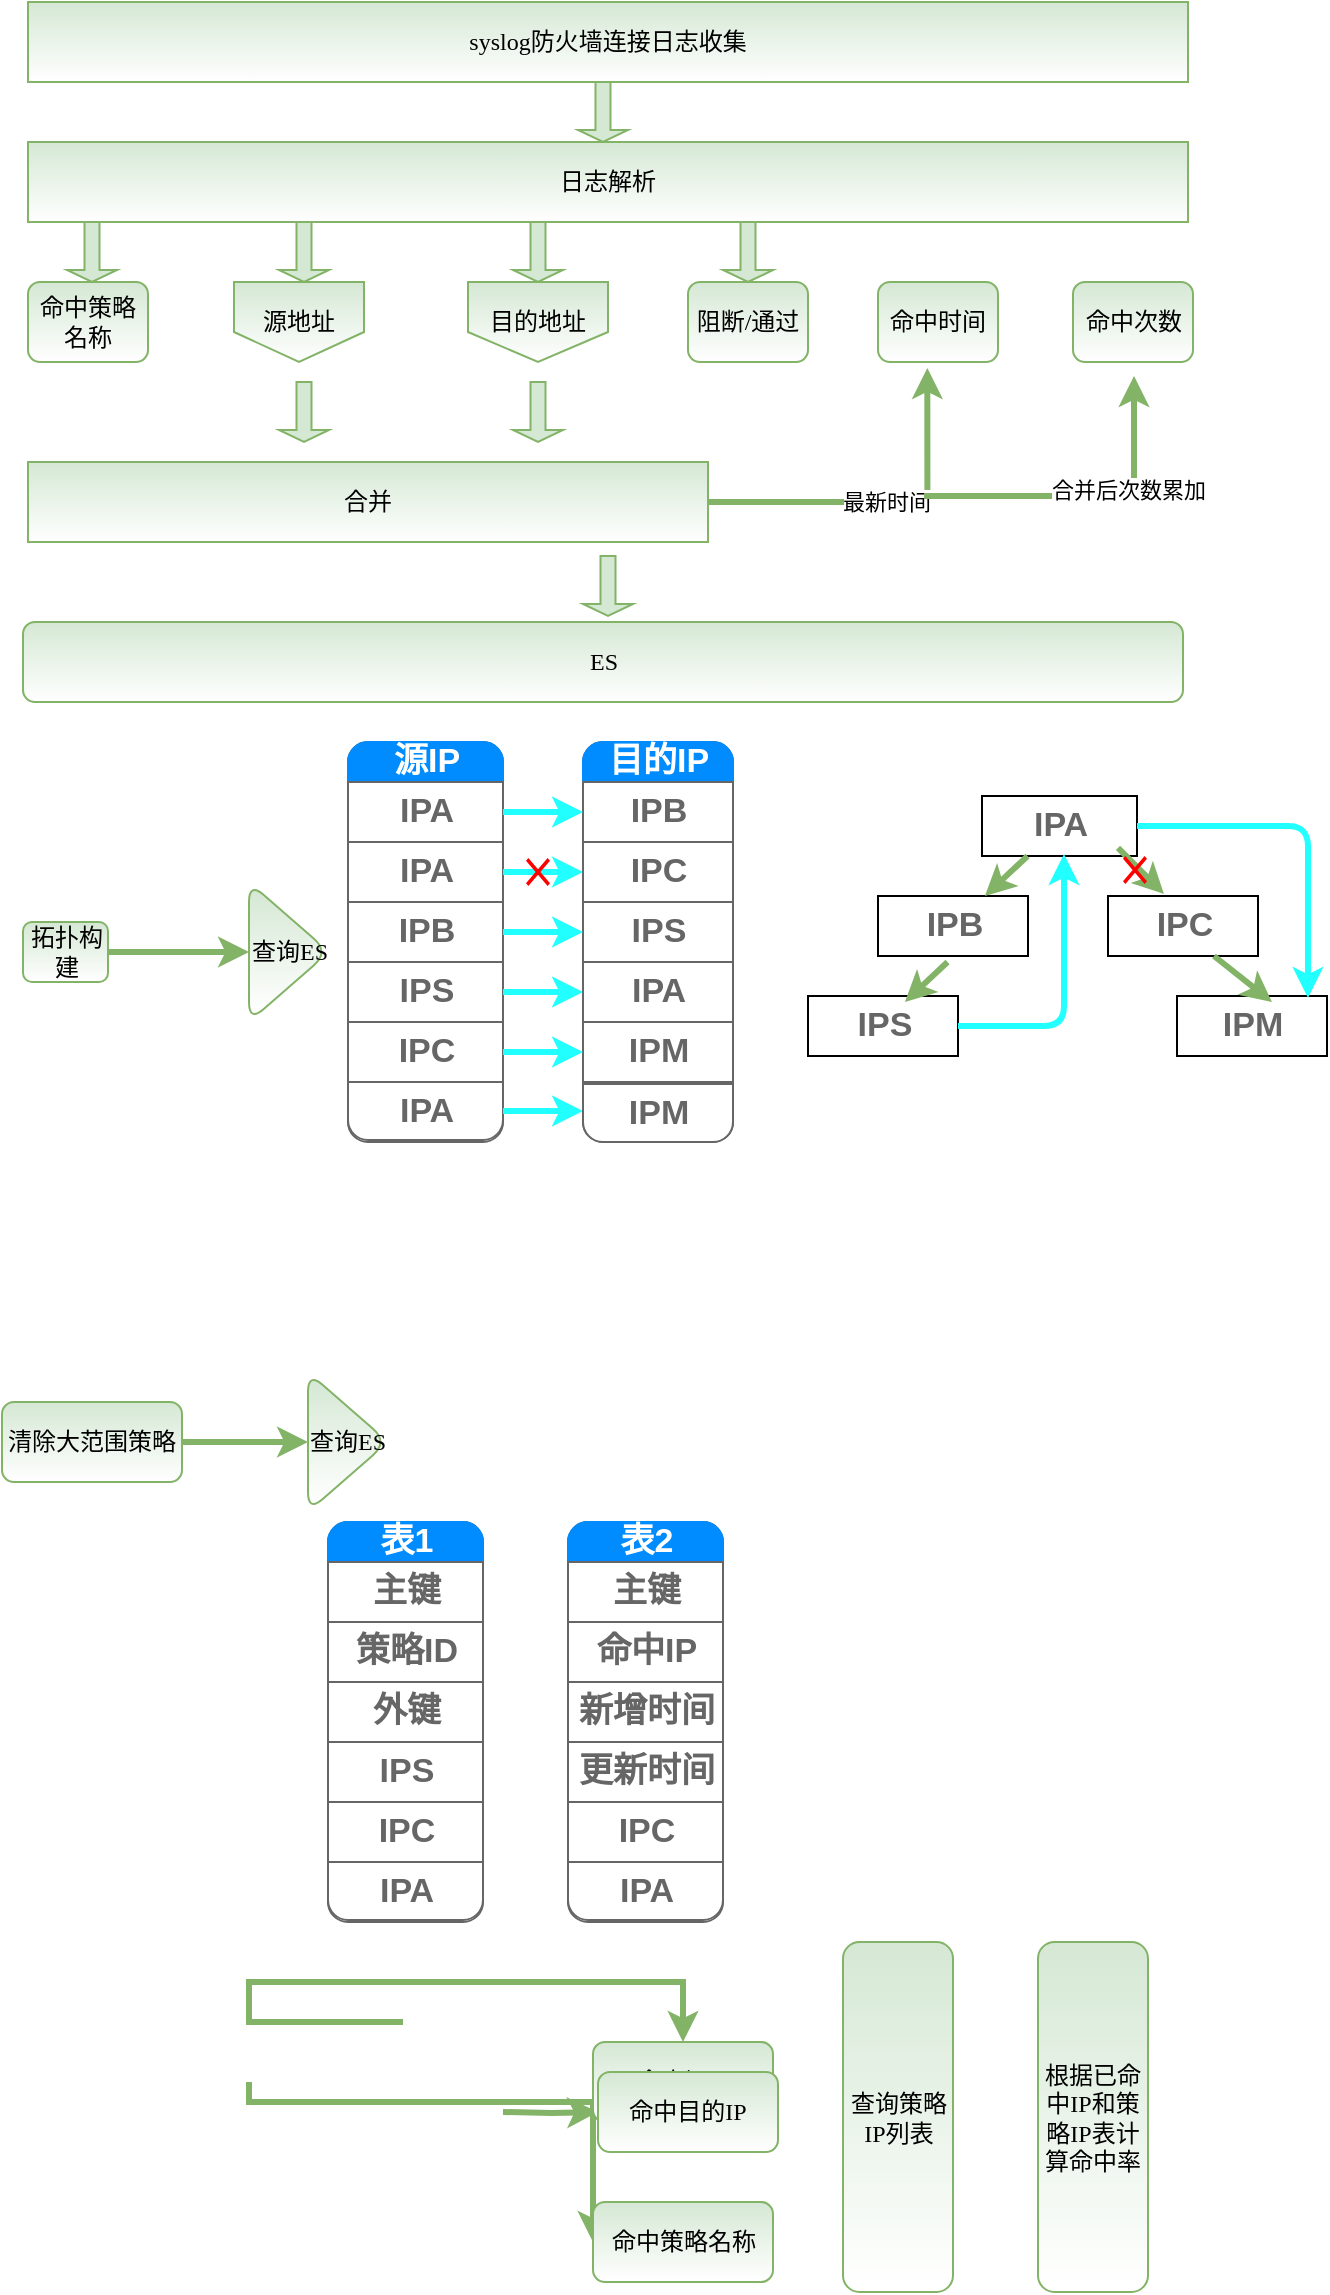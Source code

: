<mxfile version="13.8.9-1" type="github">
  <diagram id="PffAFQd2I-EF13QZNPvq" name="Page-1">
    <mxGraphModel dx="1042" dy="554" grid="1" gridSize="10" guides="1" tooltips="1" connect="1" arrows="1" fold="1" page="1" pageScale="1" pageWidth="1169" pageHeight="826" math="0" shadow="0">
      <root>
        <mxCell id="0" />
        <mxCell id="1" parent="0" />
        <mxCell id="8tvUs0CyN3Y6ZN8EFVeN-10" value="syslog防火墙连接日志收集" style="rounded=0;whiteSpace=wrap;html=1;labelBackgroundColor=none;fontFamily=Verdana;align=center;fillColor=#d5e8d4;strokeColor=#82b366;gradientColor=#ffffff;" vertex="1" parent="1">
          <mxGeometry x="160" y="80" width="580" height="40" as="geometry" />
        </mxCell>
        <mxCell id="8tvUs0CyN3Y6ZN8EFVeN-12" value="日志解析" style="rounded=0;whiteSpace=wrap;html=1;labelBackgroundColor=none;fontFamily=Verdana;align=center;fillColor=#d5e8d4;strokeColor=#82b366;gradientColor=#ffffff;" vertex="1" parent="1">
          <mxGeometry x="160" y="150" width="580" height="40" as="geometry" />
        </mxCell>
        <mxCell id="8tvUs0CyN3Y6ZN8EFVeN-15" value="命中策略名称" style="rounded=1;whiteSpace=wrap;html=1;labelBackgroundColor=none;fontFamily=Verdana;align=center;fillColor=#d5e8d4;strokeColor=#82b366;gradientColor=#ffffff;" vertex="1" parent="1">
          <mxGeometry x="160" y="220" width="60" height="40" as="geometry" />
        </mxCell>
        <mxCell id="8tvUs0CyN3Y6ZN8EFVeN-18" value="命中时间" style="rounded=1;whiteSpace=wrap;html=1;labelBackgroundColor=none;fontFamily=Verdana;align=center;fillColor=#d5e8d4;strokeColor=#82b366;gradientColor=#ffffff;" vertex="1" parent="1">
          <mxGeometry x="585" y="220" width="60" height="40" as="geometry" />
        </mxCell>
        <mxCell id="8tvUs0CyN3Y6ZN8EFVeN-19" value="命中次数" style="rounded=1;whiteSpace=wrap;html=1;labelBackgroundColor=none;fontFamily=Verdana;align=center;fillColor=#d5e8d4;strokeColor=#82b366;gradientColor=#ffffff;" vertex="1" parent="1">
          <mxGeometry x="682.5" y="220" width="60" height="40" as="geometry" />
        </mxCell>
        <mxCell id="8tvUs0CyN3Y6ZN8EFVeN-31" value="最新时间" style="edgeStyle=orthogonalEdgeStyle;rounded=0;orthogonalLoop=1;jettySize=auto;html=1;fontFamily=Verdana;entryX=0.411;entryY=1.075;entryDx=0;entryDy=0;entryPerimeter=0;fillColor=#d5e8d4;strokeColor=#82b366;strokeWidth=3;" edge="1" parent="1" source="8tvUs0CyN3Y6ZN8EFVeN-20" target="8tvUs0CyN3Y6ZN8EFVeN-18">
          <mxGeometry relative="1" as="geometry">
            <mxPoint x="460" y="310" as="targetPoint" />
          </mxGeometry>
        </mxCell>
        <mxCell id="8tvUs0CyN3Y6ZN8EFVeN-39" style="edgeStyle=orthogonalEdgeStyle;rounded=0;orthogonalLoop=1;jettySize=auto;html=1;entryX=0.5;entryY=1;entryDx=0;entryDy=0;fontFamily=Verdana;fillColor=#d5e8d4;strokeColor=#82b366;jumpSize=6;strokeWidth=3;" edge="1" parent="1">
          <mxGeometry relative="1" as="geometry">
            <mxPoint x="608" y="327" as="sourcePoint" />
            <mxPoint x="713" y="267" as="targetPoint" />
            <Array as="points">
              <mxPoint x="713" y="327" />
            </Array>
          </mxGeometry>
        </mxCell>
        <mxCell id="8tvUs0CyN3Y6ZN8EFVeN-40" value="合并后次数累加" style="edgeLabel;html=1;align=center;verticalAlign=middle;resizable=0;points=[];fontFamily=Verdana;" vertex="1" connectable="0" parent="8tvUs0CyN3Y6ZN8EFVeN-39">
          <mxGeometry x="0.231" y="3" relative="1" as="geometry">
            <mxPoint as="offset" />
          </mxGeometry>
        </mxCell>
        <mxCell id="8tvUs0CyN3Y6ZN8EFVeN-20" value="合并" style="rounded=0;whiteSpace=wrap;html=1;labelBackgroundColor=none;fontFamily=Verdana;align=center;fillColor=#d5e8d4;strokeColor=#82b366;gradientColor=#ffffff;" vertex="1" parent="1">
          <mxGeometry x="160" y="310" width="340" height="40" as="geometry" />
        </mxCell>
        <mxCell id="8tvUs0CyN3Y6ZN8EFVeN-46" value="" style="shape=singleArrow;direction=south;whiteSpace=wrap;html=1;labelBackgroundColor=none;fontFamily=Verdana;align=center;fillColor=#d5e8d4;strokeColor=#82b366;" vertex="1" parent="1">
          <mxGeometry x="179.5" y="190" width="25" height="30" as="geometry" />
        </mxCell>
        <mxCell id="8tvUs0CyN3Y6ZN8EFVeN-52" value="" style="shape=singleArrow;direction=south;whiteSpace=wrap;html=1;labelBackgroundColor=none;fontFamily=Verdana;align=center;fillColor=#d5e8d4;strokeColor=#82b366;" vertex="1" parent="1">
          <mxGeometry x="285.5" y="190" width="25" height="30" as="geometry" />
        </mxCell>
        <mxCell id="8tvUs0CyN3Y6ZN8EFVeN-53" value="" style="shape=singleArrow;direction=south;whiteSpace=wrap;html=1;labelBackgroundColor=none;fontFamily=Verdana;align=center;fillColor=#d5e8d4;strokeColor=#82b366;" vertex="1" parent="1">
          <mxGeometry x="402.5" y="190" width="25" height="30" as="geometry" />
        </mxCell>
        <mxCell id="8tvUs0CyN3Y6ZN8EFVeN-54" value="" style="shape=singleArrow;direction=south;whiteSpace=wrap;html=1;labelBackgroundColor=none;fontFamily=Verdana;align=center;fillColor=#d5e8d4;strokeColor=#82b366;" vertex="1" parent="1">
          <mxGeometry x="435" y="120" width="25" height="30" as="geometry" />
        </mxCell>
        <mxCell id="8tvUs0CyN3Y6ZN8EFVeN-55" value="源地址" style="shape=offPageConnector;whiteSpace=wrap;html=1;labelBackgroundColor=none;fontFamily=Verdana;align=center;fillColor=#d5e8d4;strokeColor=#82b366;gradientColor=#ffffff;" vertex="1" parent="1">
          <mxGeometry x="263" y="220" width="65" height="40" as="geometry" />
        </mxCell>
        <mxCell id="8tvUs0CyN3Y6ZN8EFVeN-61" value="目的地址" style="shape=offPageConnector;whiteSpace=wrap;html=1;labelBackgroundColor=none;fontFamily=Verdana;align=center;fillColor=#d5e8d4;strokeColor=#82b366;gradientColor=#ffffff;" vertex="1" parent="1">
          <mxGeometry x="380" y="220" width="70" height="40" as="geometry" />
        </mxCell>
        <mxCell id="8tvUs0CyN3Y6ZN8EFVeN-65" value="" style="shape=singleArrow;direction=south;whiteSpace=wrap;html=1;labelBackgroundColor=none;fontFamily=Verdana;align=center;fillColor=#d5e8d4;strokeColor=#82b366;" vertex="1" parent="1">
          <mxGeometry x="285.5" y="270" width="25" height="30" as="geometry" />
        </mxCell>
        <mxCell id="8tvUs0CyN3Y6ZN8EFVeN-66" value="" style="shape=singleArrow;direction=south;whiteSpace=wrap;html=1;labelBackgroundColor=none;fontFamily=Verdana;align=center;fillColor=#d5e8d4;strokeColor=#82b366;" vertex="1" parent="1">
          <mxGeometry x="402.5" y="270" width="25" height="30" as="geometry" />
        </mxCell>
        <mxCell id="8tvUs0CyN3Y6ZN8EFVeN-75" value="拓扑构建" style="rounded=1;whiteSpace=wrap;html=1;labelBackgroundColor=none;fontFamily=Verdana;align=center;fillColor=#d5e8d4;strokeColor=#82b366;gradientColor=#ffffff;" vertex="1" parent="1">
          <mxGeometry x="157.5" y="540" width="42.5" height="30" as="geometry" />
        </mxCell>
        <mxCell id="8tvUs0CyN3Y6ZN8EFVeN-76" value="ES" style="rounded=1;whiteSpace=wrap;html=1;labelBackgroundColor=none;fontFamily=Verdana;align=center;fillColor=#d5e8d4;strokeColor=#82b366;gradientColor=#ffffff;" vertex="1" parent="1">
          <mxGeometry x="157.5" y="390" width="580" height="40" as="geometry" />
        </mxCell>
        <mxCell id="8tvUs0CyN3Y6ZN8EFVeN-78" value="" style="shape=singleArrow;direction=south;whiteSpace=wrap;html=1;labelBackgroundColor=none;fontFamily=Verdana;align=center;fillColor=#d5e8d4;strokeColor=#82b366;" vertex="1" parent="1">
          <mxGeometry x="437.5" y="357" width="25" height="30" as="geometry" />
        </mxCell>
        <mxCell id="8tvUs0CyN3Y6ZN8EFVeN-86" style="edgeStyle=orthogonalEdgeStyle;rounded=0;jumpSize=6;orthogonalLoop=1;jettySize=auto;html=1;strokeColor=#82b366;strokeWidth=3;fontFamily=Verdana;fillColor=#d5e8d4;" edge="1" parent="1" target="8tvUs0CyN3Y6ZN8EFVeN-84">
          <mxGeometry relative="1" as="geometry">
            <mxPoint x="397.5" y="1135" as="sourcePoint" />
          </mxGeometry>
        </mxCell>
        <mxCell id="8tvUs0CyN3Y6ZN8EFVeN-89" style="edgeStyle=orthogonalEdgeStyle;rounded=0;jumpSize=6;orthogonalLoop=1;jettySize=auto;html=1;strokeColor=#82b366;strokeWidth=3;fontFamily=Verdana;fillColor=#d5e8d4;" edge="1" parent="1" target="8tvUs0CyN3Y6ZN8EFVeN-83">
          <mxGeometry relative="1" as="geometry">
            <mxPoint x="337.5" y="820" as="targetPoint" />
            <mxPoint x="347.5" y="1090" as="sourcePoint" />
            <Array as="points">
              <mxPoint x="270.5" y="1090" />
              <mxPoint x="270.5" y="1070" />
            </Array>
          </mxGeometry>
        </mxCell>
        <mxCell id="8tvUs0CyN3Y6ZN8EFVeN-90" style="edgeStyle=orthogonalEdgeStyle;rounded=0;jumpSize=6;orthogonalLoop=1;jettySize=auto;html=1;strokeColor=#82b366;strokeWidth=3;fontFamily=Verdana;entryX=0;entryY=0.5;entryDx=0;entryDy=0;fillColor=#d5e8d4;" edge="1" parent="1" target="8tvUs0CyN3Y6ZN8EFVeN-85">
          <mxGeometry relative="1" as="geometry">
            <mxPoint x="327.5" y="1000" as="targetPoint" />
            <mxPoint x="270.5" y="1120" as="sourcePoint" />
            <Array as="points">
              <mxPoint x="270.5" y="1130" />
              <mxPoint x="442.5" y="1130" />
            </Array>
          </mxGeometry>
        </mxCell>
        <mxCell id="8tvUs0CyN3Y6ZN8EFVeN-83" value="命中源IP" style="rounded=1;whiteSpace=wrap;html=1;labelBackgroundColor=none;fontFamily=Verdana;align=center;fillColor=#d5e8d4;strokeColor=#82b366;gradientColor=#ffffff;" vertex="1" parent="1">
          <mxGeometry x="442.5" y="1100" width="90" height="40" as="geometry" />
        </mxCell>
        <mxCell id="8tvUs0CyN3Y6ZN8EFVeN-84" value="命中目的IP" style="rounded=1;whiteSpace=wrap;html=1;labelBackgroundColor=none;fontFamily=Verdana;align=center;fillColor=#d5e8d4;strokeColor=#82b366;gradientColor=#ffffff;" vertex="1" parent="1">
          <mxGeometry x="445" y="1115" width="90" height="40" as="geometry" />
        </mxCell>
        <mxCell id="8tvUs0CyN3Y6ZN8EFVeN-85" value="命中策略名称" style="rounded=1;whiteSpace=wrap;html=1;labelBackgroundColor=none;fontFamily=Verdana;align=center;fillColor=#d5e8d4;strokeColor=#82b366;gradientColor=#ffffff;" vertex="1" parent="1">
          <mxGeometry x="442.5" y="1180" width="90" height="40" as="geometry" />
        </mxCell>
        <mxCell id="8tvUs0CyN3Y6ZN8EFVeN-91" value="查询策略IP列表" style="rounded=1;whiteSpace=wrap;html=1;labelBackgroundColor=none;fontFamily=Verdana;align=center;fillColor=#d5e8d4;strokeColor=#82b366;gradientColor=#ffffff;" vertex="1" parent="1">
          <mxGeometry x="567.5" y="1050" width="55" height="175" as="geometry" />
        </mxCell>
        <mxCell id="8tvUs0CyN3Y6ZN8EFVeN-92" value="根据已命中IP和策略IP表计算命中率" style="rounded=1;whiteSpace=wrap;html=1;labelBackgroundColor=none;fontFamily=Verdana;align=center;fillColor=#d5e8d4;strokeColor=#82b366;gradientColor=#ffffff;" vertex="1" parent="1">
          <mxGeometry x="665" y="1050" width="55" height="175" as="geometry" />
        </mxCell>
        <mxCell id="8tvUs0CyN3Y6ZN8EFVeN-100" value="阻断/通过" style="rounded=1;whiteSpace=wrap;html=1;labelBackgroundColor=none;fontFamily=Verdana;align=center;fillColor=#d5e8d4;strokeColor=#82b366;gradientColor=#ffffff;" vertex="1" parent="1">
          <mxGeometry x="490" y="220" width="60" height="40" as="geometry" />
        </mxCell>
        <mxCell id="8tvUs0CyN3Y6ZN8EFVeN-101" value="" style="shape=singleArrow;direction=south;whiteSpace=wrap;html=1;labelBackgroundColor=none;fontFamily=Verdana;align=center;fillColor=#d5e8d4;strokeColor=#82b366;" vertex="1" parent="1">
          <mxGeometry x="507.5" y="190" width="25" height="30" as="geometry" />
        </mxCell>
        <mxCell id="8tvUs0CyN3Y6ZN8EFVeN-128" value="" style="strokeWidth=1;shadow=0;dashed=0;align=center;html=1;shape=mxgraph.mockup.rrect;rSize=10;strokeColor=#666666;labelBackgroundColor=none;gradientColor=#ffffff;fontFamily=Verdana;" vertex="1" parent="1">
          <mxGeometry x="320" y="450" width="77.5" height="200" as="geometry" />
        </mxCell>
        <mxCell id="8tvUs0CyN3Y6ZN8EFVeN-131" value="IPA" style="strokeColor=inherit;fillColor=inherit;gradientColor=inherit;strokeWidth=1;shadow=0;dashed=0;align=center;html=1;shape=mxgraph.mockup.bottomButton;rSize=10;fontSize=17;fontColor=#666666;fontStyle=1;resizeWidth=1;" vertex="1" parent="8tvUs0CyN3Y6ZN8EFVeN-128">
          <mxGeometry y="1" width="77.5" height="29" relative="1" as="geometry">
            <mxPoint y="-30" as="offset" />
          </mxGeometry>
        </mxCell>
        <mxCell id="8tvUs0CyN3Y6ZN8EFVeN-132" value="源IP" style="strokeWidth=1;shadow=0;dashed=0;align=center;html=1;shape=mxgraph.mockup.topButton;rSize=10;fontSize=17;fontColor=#ffffff;fontStyle=1;fillColor=#008cff;strokeColor=#008cff;resizeWidth=1;" vertex="1" parent="8tvUs0CyN3Y6ZN8EFVeN-128">
          <mxGeometry width="77.5" height="20" relative="1" as="geometry" />
        </mxCell>
        <mxCell id="8tvUs0CyN3Y6ZN8EFVeN-138" value="IPA" style="strokeColor=inherit;fillColor=inherit;gradientColor=inherit;strokeWidth=1;shadow=0;dashed=0;align=center;html=1;shape=mxgraph.mockup.rrect;rSize=0;fontSize=17;fontColor=#666666;fontStyle=1;resizeWidth=1;" vertex="1" parent="8tvUs0CyN3Y6ZN8EFVeN-128">
          <mxGeometry y="20" width="77.5" height="30" as="geometry" />
        </mxCell>
        <mxCell id="8tvUs0CyN3Y6ZN8EFVeN-144" value="IPA" style="strokeColor=inherit;fillColor=inherit;gradientColor=inherit;strokeWidth=1;shadow=0;dashed=0;align=center;html=1;shape=mxgraph.mockup.rrect;rSize=0;fontSize=17;fontColor=#666666;fontStyle=1;resizeWidth=1;" vertex="1" parent="8tvUs0CyN3Y6ZN8EFVeN-128">
          <mxGeometry y="50" width="77.5" height="30" as="geometry" />
        </mxCell>
        <mxCell id="8tvUs0CyN3Y6ZN8EFVeN-146" value="IPB" style="strokeColor=inherit;fillColor=inherit;gradientColor=inherit;strokeWidth=1;shadow=0;dashed=0;align=center;html=1;shape=mxgraph.mockup.rrect;rSize=0;fontSize=17;fontColor=#666666;fontStyle=1;resizeWidth=1;" vertex="1" parent="8tvUs0CyN3Y6ZN8EFVeN-128">
          <mxGeometry y="80" width="77.5" height="30" as="geometry" />
        </mxCell>
        <mxCell id="8tvUs0CyN3Y6ZN8EFVeN-148" value="IPS" style="strokeColor=inherit;fillColor=inherit;gradientColor=inherit;strokeWidth=1;shadow=0;dashed=0;align=center;html=1;shape=mxgraph.mockup.rrect;rSize=0;fontSize=17;fontColor=#666666;fontStyle=1;resizeWidth=1;" vertex="1" parent="8tvUs0CyN3Y6ZN8EFVeN-128">
          <mxGeometry y="110" width="77.5" height="30" as="geometry" />
        </mxCell>
        <mxCell id="8tvUs0CyN3Y6ZN8EFVeN-152" value="IPC" style="strokeColor=inherit;fillColor=inherit;gradientColor=inherit;strokeWidth=1;shadow=0;dashed=0;align=center;html=1;shape=mxgraph.mockup.rrect;rSize=0;fontSize=17;fontColor=#666666;fontStyle=1;resizeWidth=1;" vertex="1" parent="8tvUs0CyN3Y6ZN8EFVeN-128">
          <mxGeometry y="140" width="77.5" height="30" as="geometry" />
        </mxCell>
        <mxCell id="8tvUs0CyN3Y6ZN8EFVeN-171" style="edgeStyle=orthogonalEdgeStyle;rounded=0;jumpSize=6;orthogonalLoop=1;jettySize=auto;html=1;entryX=0;entryY=0.466;entryDx=0;entryDy=0;entryPerimeter=0;strokeColor=#21FFFF;strokeWidth=3;fontFamily=Verdana;" edge="1" parent="8tvUs0CyN3Y6ZN8EFVeN-128" source="8tvUs0CyN3Y6ZN8EFVeN-131" target="8tvUs0CyN3Y6ZN8EFVeN-162">
          <mxGeometry relative="1" as="geometry" />
        </mxCell>
        <mxCell id="8tvUs0CyN3Y6ZN8EFVeN-133" value="" style="strokeWidth=1;shadow=0;dashed=0;align=center;html=1;shape=mxgraph.mockup.rrect;rSize=10;strokeColor=#666666;labelBackgroundColor=none;gradientColor=#ffffff;fontFamily=Verdana;" vertex="1" parent="1">
          <mxGeometry x="437.5" y="450" width="75" height="200" as="geometry" />
        </mxCell>
        <mxCell id="8tvUs0CyN3Y6ZN8EFVeN-137" value="目的IP" style="strokeWidth=1;shadow=0;dashed=0;align=center;html=1;shape=mxgraph.mockup.topButton;rSize=10;fontSize=17;fontColor=#ffffff;fontStyle=1;fillColor=#008cff;strokeColor=#008cff;resizeWidth=1;" vertex="1" parent="8tvUs0CyN3Y6ZN8EFVeN-133">
          <mxGeometry width="75" height="20" relative="1" as="geometry" />
        </mxCell>
        <mxCell id="8tvUs0CyN3Y6ZN8EFVeN-139" value="IPB" style="strokeColor=inherit;fillColor=inherit;gradientColor=inherit;strokeWidth=1;shadow=0;dashed=0;align=center;html=1;shape=mxgraph.mockup.rrect;rSize=0;fontSize=17;fontColor=#666666;fontStyle=1;resizeWidth=1;" vertex="1" parent="8tvUs0CyN3Y6ZN8EFVeN-133">
          <mxGeometry y="20" width="75" height="30" as="geometry" />
        </mxCell>
        <mxCell id="8tvUs0CyN3Y6ZN8EFVeN-145" value="IPC" style="strokeColor=inherit;fillColor=inherit;gradientColor=inherit;strokeWidth=1;shadow=0;dashed=0;align=center;html=1;shape=mxgraph.mockup.rrect;rSize=0;fontSize=17;fontColor=#666666;fontStyle=1;resizeWidth=1;" vertex="1" parent="8tvUs0CyN3Y6ZN8EFVeN-133">
          <mxGeometry y="50" width="75" height="30" as="geometry" />
        </mxCell>
        <mxCell id="8tvUs0CyN3Y6ZN8EFVeN-147" value="IPS" style="strokeColor=inherit;fillColor=inherit;gradientColor=inherit;strokeWidth=1;shadow=0;dashed=0;align=center;html=1;shape=mxgraph.mockup.rrect;rSize=0;fontSize=17;fontColor=#666666;fontStyle=1;resizeWidth=1;" vertex="1" parent="8tvUs0CyN3Y6ZN8EFVeN-133">
          <mxGeometry y="80" width="75" height="30" as="geometry" />
        </mxCell>
        <mxCell id="8tvUs0CyN3Y6ZN8EFVeN-149" value="IPA" style="strokeColor=inherit;fillColor=inherit;gradientColor=inherit;strokeWidth=1;shadow=0;dashed=0;align=center;html=1;shape=mxgraph.mockup.rrect;rSize=0;fontSize=17;fontColor=#666666;fontStyle=1;resizeWidth=1;" vertex="1" parent="8tvUs0CyN3Y6ZN8EFVeN-133">
          <mxGeometry y="110" width="75" height="30" as="geometry" />
        </mxCell>
        <mxCell id="8tvUs0CyN3Y6ZN8EFVeN-151" value="IPM" style="strokeColor=inherit;fillColor=inherit;gradientColor=inherit;strokeWidth=1;shadow=0;dashed=0;align=center;html=1;shape=mxgraph.mockup.rrect;rSize=0;fontSize=17;fontColor=#666666;fontStyle=1;resizeWidth=1;" vertex="1" parent="8tvUs0CyN3Y6ZN8EFVeN-133">
          <mxGeometry y="140" width="75" height="30" as="geometry" />
        </mxCell>
        <mxCell id="8tvUs0CyN3Y6ZN8EFVeN-162" value="IPM" style="strokeColor=inherit;fillColor=inherit;gradientColor=inherit;strokeWidth=1;shadow=0;dashed=0;align=center;html=1;shape=mxgraph.mockup.bottomButton;rSize=10;fontSize=17;fontColor=#666666;fontStyle=1;resizeWidth=1;" vertex="1" parent="8tvUs0CyN3Y6ZN8EFVeN-133">
          <mxGeometry y="171" width="75" height="29" as="geometry" />
        </mxCell>
        <mxCell id="8tvUs0CyN3Y6ZN8EFVeN-141" style="edgeStyle=orthogonalEdgeStyle;rounded=0;jumpSize=6;orthogonalLoop=1;jettySize=auto;html=1;strokeColor=#21FFFF;strokeWidth=3;fontFamily=Verdana;" edge="1" parent="1" source="8tvUs0CyN3Y6ZN8EFVeN-138" target="8tvUs0CyN3Y6ZN8EFVeN-139">
          <mxGeometry relative="1" as="geometry">
            <Array as="points" />
          </mxGeometry>
        </mxCell>
        <mxCell id="8tvUs0CyN3Y6ZN8EFVeN-166" style="edgeStyle=orthogonalEdgeStyle;rounded=0;jumpSize=6;orthogonalLoop=1;jettySize=auto;html=1;strokeColor=#21FFFF;strokeWidth=3;fontFamily=Verdana;" edge="1" parent="1" source="8tvUs0CyN3Y6ZN8EFVeN-144" target="8tvUs0CyN3Y6ZN8EFVeN-145">
          <mxGeometry relative="1" as="geometry" />
        </mxCell>
        <mxCell id="8tvUs0CyN3Y6ZN8EFVeN-167" style="edgeStyle=orthogonalEdgeStyle;rounded=0;jumpSize=6;orthogonalLoop=1;jettySize=auto;html=1;strokeColor=#21FFFF;strokeWidth=3;fontFamily=Verdana;" edge="1" parent="1" source="8tvUs0CyN3Y6ZN8EFVeN-146" target="8tvUs0CyN3Y6ZN8EFVeN-147">
          <mxGeometry relative="1" as="geometry" />
        </mxCell>
        <mxCell id="8tvUs0CyN3Y6ZN8EFVeN-168" style="edgeStyle=orthogonalEdgeStyle;rounded=0;jumpSize=6;orthogonalLoop=1;jettySize=auto;html=1;strokeColor=#21FFFF;strokeWidth=3;fontFamily=Verdana;" edge="1" parent="1" source="8tvUs0CyN3Y6ZN8EFVeN-148" target="8tvUs0CyN3Y6ZN8EFVeN-149">
          <mxGeometry relative="1" as="geometry" />
        </mxCell>
        <mxCell id="8tvUs0CyN3Y6ZN8EFVeN-169" style="edgeStyle=orthogonalEdgeStyle;rounded=0;jumpSize=6;orthogonalLoop=1;jettySize=auto;html=1;strokeColor=#21FFFF;strokeWidth=3;fontFamily=Verdana;" edge="1" parent="1" source="8tvUs0CyN3Y6ZN8EFVeN-152" target="8tvUs0CyN3Y6ZN8EFVeN-151">
          <mxGeometry relative="1" as="geometry" />
        </mxCell>
        <mxCell id="8tvUs0CyN3Y6ZN8EFVeN-176" value="IPA" style="strokeColor=inherit;fillColor=inherit;gradientColor=inherit;strokeWidth=1;shadow=0;dashed=0;align=center;html=1;shape=mxgraph.mockup.rrect;rSize=0;fontSize=17;fontColor=#666666;fontStyle=1;resizeWidth=1;" vertex="1" parent="1">
          <mxGeometry x="637" y="477" width="77.5" height="30" as="geometry" />
        </mxCell>
        <mxCell id="8tvUs0CyN3Y6ZN8EFVeN-177" value="IPB" style="strokeColor=inherit;fillColor=inherit;gradientColor=inherit;strokeWidth=1;shadow=0;dashed=0;align=center;html=1;shape=mxgraph.mockup.rrect;rSize=0;fontSize=17;fontColor=#666666;fontStyle=1;resizeWidth=1;" vertex="1" parent="1">
          <mxGeometry x="585" y="527" width="75" height="30" as="geometry" />
        </mxCell>
        <mxCell id="8tvUs0CyN3Y6ZN8EFVeN-178" value="IPS" style="strokeColor=inherit;fillColor=inherit;gradientColor=inherit;strokeWidth=1;shadow=0;dashed=0;align=center;html=1;shape=mxgraph.mockup.rrect;rSize=0;fontSize=17;fontColor=#666666;fontStyle=1;resizeWidth=1;" vertex="1" parent="1">
          <mxGeometry x="550" y="577" width="75" height="30" as="geometry" />
        </mxCell>
        <mxCell id="8tvUs0CyN3Y6ZN8EFVeN-179" value="IPC" style="strokeColor=inherit;fillColor=inherit;gradientColor=inherit;strokeWidth=1;shadow=0;dashed=0;align=center;html=1;shape=mxgraph.mockup.rrect;rSize=0;fontSize=17;fontColor=#666666;fontStyle=1;resizeWidth=1;" vertex="1" parent="1">
          <mxGeometry x="700" y="527" width="75" height="30" as="geometry" />
        </mxCell>
        <mxCell id="8tvUs0CyN3Y6ZN8EFVeN-180" value="IPM" style="strokeColor=inherit;fillColor=inherit;gradientColor=inherit;strokeWidth=1;shadow=0;dashed=0;align=center;html=1;shape=mxgraph.mockup.rrect;rSize=0;fontSize=17;fontColor=#666666;fontStyle=1;resizeWidth=1;" vertex="1" parent="1">
          <mxGeometry x="734.5" y="577" width="75" height="30" as="geometry" />
        </mxCell>
        <mxCell id="8tvUs0CyN3Y6ZN8EFVeN-102" value="查询ES" style="triangle;whiteSpace=wrap;html=1;rounded=1;fontFamily=Verdana;strokeColor=#82b366;fillColor=#d5e8d4;gradientColor=#ffffff;" vertex="1" parent="1">
          <mxGeometry x="270.5" y="520" width="40" height="70" as="geometry" />
        </mxCell>
        <mxCell id="8tvUs0CyN3Y6ZN8EFVeN-181" value="" style="edgeStyle=orthogonalEdgeStyle;rounded=0;jumpSize=6;orthogonalLoop=1;jettySize=auto;html=1;strokeColor=#82b366;strokeWidth=3;fontFamily=Verdana;fillColor=#d5e8d4;" edge="1" parent="1" source="8tvUs0CyN3Y6ZN8EFVeN-75" target="8tvUs0CyN3Y6ZN8EFVeN-102">
          <mxGeometry relative="1" as="geometry">
            <mxPoint x="200" y="555" as="sourcePoint" />
            <mxPoint x="310" y="560" as="targetPoint" />
          </mxGeometry>
        </mxCell>
        <mxCell id="8tvUs0CyN3Y6ZN8EFVeN-140" value="" style="shape=mxgraph.mockup.markup.redX;fillColor=#ff0000;html=1;shadow=0;strokeColor=none;labelBackgroundColor=none;fontFamily=Verdana;align=center;" vertex="1" parent="1">
          <mxGeometry x="409" y="508" width="12" height="14" as="geometry" />
        </mxCell>
        <mxCell id="8tvUs0CyN3Y6ZN8EFVeN-187" value="" style="endArrow=classic;html=1;strokeColor=#82b366;strokeWidth=3;fontFamily=Verdana;fillColor=#d5e8d4;" edge="1" parent="1" source="8tvUs0CyN3Y6ZN8EFVeN-176" target="8tvUs0CyN3Y6ZN8EFVeN-177">
          <mxGeometry width="50" height="50" relative="1" as="geometry">
            <mxPoint x="620" y="697" as="sourcePoint" />
            <mxPoint x="670" y="647" as="targetPoint" />
            <Array as="points" />
          </mxGeometry>
        </mxCell>
        <mxCell id="8tvUs0CyN3Y6ZN8EFVeN-188" value="" style="endArrow=classic;html=1;strokeColor=#82b366;strokeWidth=3;fontFamily=Verdana;entryX=0.373;entryY=-0.033;entryDx=0;entryDy=0;entryPerimeter=0;fillColor=#d5e8d4;exitX=-0.208;exitY=-0.286;exitDx=0;exitDy=0;exitPerimeter=0;" edge="1" parent="1" source="8tvUs0CyN3Y6ZN8EFVeN-194" target="8tvUs0CyN3Y6ZN8EFVeN-179">
          <mxGeometry width="50" height="50" relative="1" as="geometry">
            <mxPoint x="669.775" y="517" as="sourcePoint" />
            <mxPoint x="648.475" y="537" as="targetPoint" />
            <Array as="points" />
          </mxGeometry>
        </mxCell>
        <mxCell id="8tvUs0CyN3Y6ZN8EFVeN-190" value="" style="endArrow=classic;html=1;strokeColor=#82b366;strokeWidth=3;fontFamily=Verdana;fillColor=#d5e8d4;" edge="1" parent="1">
          <mxGeometry width="50" height="50" relative="1" as="geometry">
            <mxPoint x="619.775" y="560" as="sourcePoint" />
            <mxPoint x="598.475" y="580" as="targetPoint" />
            <Array as="points" />
          </mxGeometry>
        </mxCell>
        <mxCell id="8tvUs0CyN3Y6ZN8EFVeN-191" value="" style="endArrow=classic;html=1;strokeColor=#82b366;strokeWidth=3;fontFamily=Verdana;entryX=0.373;entryY=-0.033;entryDx=0;entryDy=0;entryPerimeter=0;fillColor=#d5e8d4;" edge="1" parent="1">
          <mxGeometry width="50" height="50" relative="1" as="geometry">
            <mxPoint x="753" y="557" as="sourcePoint" />
            <mxPoint x="781.975" y="580.01" as="targetPoint" />
            <Array as="points" />
          </mxGeometry>
        </mxCell>
        <mxCell id="8tvUs0CyN3Y6ZN8EFVeN-192" value="" style="edgeStyle=segmentEdgeStyle;endArrow=classic;html=1;strokeColor=#21FFFF;strokeWidth=3;fontFamily=Verdana;entryX=0.529;entryY=0.967;entryDx=0;entryDy=0;entryPerimeter=0;" edge="1" parent="1" source="8tvUs0CyN3Y6ZN8EFVeN-178" target="8tvUs0CyN3Y6ZN8EFVeN-176">
          <mxGeometry width="50" height="50" relative="1" as="geometry">
            <mxPoint x="650" y="637" as="sourcePoint" />
            <mxPoint x="700" y="587" as="targetPoint" />
          </mxGeometry>
        </mxCell>
        <mxCell id="8tvUs0CyN3Y6ZN8EFVeN-193" value="" style="edgeStyle=segmentEdgeStyle;endArrow=classic;html=1;strokeColor=#21FFFF;strokeWidth=3;fontFamily=Verdana;entryX=0.873;entryY=0.033;entryDx=0;entryDy=0;entryPerimeter=0;" edge="1" parent="1" source="8tvUs0CyN3Y6ZN8EFVeN-176" target="8tvUs0CyN3Y6ZN8EFVeN-180">
          <mxGeometry width="50" height="50" relative="1" as="geometry">
            <mxPoint x="820" y="507" as="sourcePoint" />
            <mxPoint x="870" y="457" as="targetPoint" />
          </mxGeometry>
        </mxCell>
        <mxCell id="8tvUs0CyN3Y6ZN8EFVeN-194" value="" style="shape=mxgraph.mockup.markup.redX;fillColor=#ff0000;html=1;shadow=0;strokeColor=none;labelBackgroundColor=none;fontFamily=Verdana;align=center;" vertex="1" parent="1">
          <mxGeometry x="707.5" y="507" width="12" height="14" as="geometry" />
        </mxCell>
        <mxCell id="8tvUs0CyN3Y6ZN8EFVeN-197" style="edgeStyle=orthogonalEdgeStyle;rounded=0;jumpSize=6;orthogonalLoop=1;jettySize=auto;html=1;strokeColor=#82b366;strokeWidth=3;fontFamily=Verdana;fillColor=#d5e8d4;" edge="1" parent="1" source="8tvUs0CyN3Y6ZN8EFVeN-196">
          <mxGeometry relative="1" as="geometry">
            <mxPoint x="300" y="800" as="targetPoint" />
          </mxGeometry>
        </mxCell>
        <mxCell id="8tvUs0CyN3Y6ZN8EFVeN-196" value="清除大范围策略" style="rounded=1;whiteSpace=wrap;html=1;labelBackgroundColor=none;fontFamily=Verdana;align=center;fillColor=#d5e8d4;strokeColor=#82b366;gradientColor=#ffffff;" vertex="1" parent="1">
          <mxGeometry x="147" y="780" width="90" height="40" as="geometry" />
        </mxCell>
        <mxCell id="8tvUs0CyN3Y6ZN8EFVeN-198" value="查询ES" style="triangle;whiteSpace=wrap;html=1;rounded=1;fontFamily=Verdana;strokeColor=#82b366;fillColor=#d5e8d4;gradientColor=#ffffff;" vertex="1" parent="1">
          <mxGeometry x="300" y="765" width="40" height="70" as="geometry" />
        </mxCell>
        <mxCell id="8tvUs0CyN3Y6ZN8EFVeN-200" value="" style="strokeWidth=1;shadow=0;dashed=0;align=center;html=1;shape=mxgraph.mockup.rrect;rSize=10;strokeColor=#666666;labelBackgroundColor=none;gradientColor=#ffffff;fontFamily=Verdana;" vertex="1" parent="1">
          <mxGeometry x="310" y="840" width="77.5" height="200" as="geometry" />
        </mxCell>
        <mxCell id="8tvUs0CyN3Y6ZN8EFVeN-201" value="IPA" style="strokeColor=inherit;fillColor=inherit;gradientColor=inherit;strokeWidth=1;shadow=0;dashed=0;align=center;html=1;shape=mxgraph.mockup.bottomButton;rSize=10;fontSize=17;fontColor=#666666;fontStyle=1;resizeWidth=1;" vertex="1" parent="8tvUs0CyN3Y6ZN8EFVeN-200">
          <mxGeometry y="1" width="77.5" height="29" relative="1" as="geometry">
            <mxPoint y="-30" as="offset" />
          </mxGeometry>
        </mxCell>
        <mxCell id="8tvUs0CyN3Y6ZN8EFVeN-202" value="表1" style="strokeWidth=1;shadow=0;dashed=0;align=center;html=1;shape=mxgraph.mockup.topButton;rSize=10;fontSize=17;fontColor=#ffffff;fontStyle=1;fillColor=#008cff;strokeColor=#008cff;resizeWidth=1;" vertex="1" parent="8tvUs0CyN3Y6ZN8EFVeN-200">
          <mxGeometry width="77.5" height="20" relative="1" as="geometry" />
        </mxCell>
        <mxCell id="8tvUs0CyN3Y6ZN8EFVeN-203" value="主键" style="strokeColor=inherit;fillColor=inherit;gradientColor=inherit;strokeWidth=1;shadow=0;dashed=0;align=center;html=1;shape=mxgraph.mockup.rrect;rSize=0;fontSize=17;fontColor=#666666;fontStyle=1;resizeWidth=1;" vertex="1" parent="8tvUs0CyN3Y6ZN8EFVeN-200">
          <mxGeometry y="20" width="77.5" height="30" as="geometry" />
        </mxCell>
        <mxCell id="8tvUs0CyN3Y6ZN8EFVeN-204" value="策略ID" style="strokeColor=inherit;fillColor=inherit;gradientColor=inherit;strokeWidth=1;shadow=0;dashed=0;align=center;html=1;shape=mxgraph.mockup.rrect;rSize=0;fontSize=17;fontColor=#666666;fontStyle=1;resizeWidth=1;" vertex="1" parent="8tvUs0CyN3Y6ZN8EFVeN-200">
          <mxGeometry y="50" width="77.5" height="30" as="geometry" />
        </mxCell>
        <mxCell id="8tvUs0CyN3Y6ZN8EFVeN-205" value="外键" style="strokeColor=inherit;fillColor=inherit;gradientColor=inherit;strokeWidth=1;shadow=0;dashed=0;align=center;html=1;shape=mxgraph.mockup.rrect;rSize=0;fontSize=17;fontColor=#666666;fontStyle=1;resizeWidth=1;" vertex="1" parent="8tvUs0CyN3Y6ZN8EFVeN-200">
          <mxGeometry y="80" width="77.5" height="30" as="geometry" />
        </mxCell>
        <mxCell id="8tvUs0CyN3Y6ZN8EFVeN-206" value="IPS" style="strokeColor=inherit;fillColor=inherit;gradientColor=inherit;strokeWidth=1;shadow=0;dashed=0;align=center;html=1;shape=mxgraph.mockup.rrect;rSize=0;fontSize=17;fontColor=#666666;fontStyle=1;resizeWidth=1;" vertex="1" parent="8tvUs0CyN3Y6ZN8EFVeN-200">
          <mxGeometry y="110" width="77.5" height="30" as="geometry" />
        </mxCell>
        <mxCell id="8tvUs0CyN3Y6ZN8EFVeN-207" value="IPC" style="strokeColor=inherit;fillColor=inherit;gradientColor=inherit;strokeWidth=1;shadow=0;dashed=0;align=center;html=1;shape=mxgraph.mockup.rrect;rSize=0;fontSize=17;fontColor=#666666;fontStyle=1;resizeWidth=1;" vertex="1" parent="8tvUs0CyN3Y6ZN8EFVeN-200">
          <mxGeometry y="140" width="77.5" height="30" as="geometry" />
        </mxCell>
        <mxCell id="8tvUs0CyN3Y6ZN8EFVeN-208" style="edgeStyle=orthogonalEdgeStyle;rounded=0;jumpSize=6;orthogonalLoop=1;jettySize=auto;html=1;entryX=0;entryY=0.466;entryDx=0;entryDy=0;entryPerimeter=0;strokeColor=#21FFFF;strokeWidth=3;fontFamily=Verdana;" edge="1" parent="8tvUs0CyN3Y6ZN8EFVeN-200" source="8tvUs0CyN3Y6ZN8EFVeN-201">
          <mxGeometry relative="1" as="geometry" />
        </mxCell>
        <mxCell id="8tvUs0CyN3Y6ZN8EFVeN-209" value="" style="strokeWidth=1;shadow=0;dashed=0;align=center;html=1;shape=mxgraph.mockup.rrect;rSize=10;strokeColor=#666666;labelBackgroundColor=none;gradientColor=#ffffff;fontFamily=Verdana;" vertex="1" parent="1">
          <mxGeometry x="430" y="840" width="77.5" height="200" as="geometry" />
        </mxCell>
        <mxCell id="8tvUs0CyN3Y6ZN8EFVeN-210" value="IPA" style="strokeColor=inherit;fillColor=inherit;gradientColor=inherit;strokeWidth=1;shadow=0;dashed=0;align=center;html=1;shape=mxgraph.mockup.bottomButton;rSize=10;fontSize=17;fontColor=#666666;fontStyle=1;resizeWidth=1;" vertex="1" parent="8tvUs0CyN3Y6ZN8EFVeN-209">
          <mxGeometry y="1" width="77.5" height="29" relative="1" as="geometry">
            <mxPoint y="-30" as="offset" />
          </mxGeometry>
        </mxCell>
        <mxCell id="8tvUs0CyN3Y6ZN8EFVeN-211" value="表2&lt;br&gt;" style="strokeWidth=1;shadow=0;dashed=0;align=center;html=1;shape=mxgraph.mockup.topButton;rSize=10;fontSize=17;fontColor=#ffffff;fontStyle=1;fillColor=#008cff;strokeColor=#008cff;resizeWidth=1;" vertex="1" parent="8tvUs0CyN3Y6ZN8EFVeN-209">
          <mxGeometry width="77.5" height="20" relative="1" as="geometry" />
        </mxCell>
        <mxCell id="8tvUs0CyN3Y6ZN8EFVeN-212" value="主键" style="strokeColor=inherit;fillColor=inherit;gradientColor=inherit;strokeWidth=1;shadow=0;dashed=0;align=center;html=1;shape=mxgraph.mockup.rrect;rSize=0;fontSize=17;fontColor=#666666;fontStyle=1;resizeWidth=1;" vertex="1" parent="8tvUs0CyN3Y6ZN8EFVeN-209">
          <mxGeometry y="20" width="77.5" height="30" as="geometry" />
        </mxCell>
        <mxCell id="8tvUs0CyN3Y6ZN8EFVeN-213" value="命中IP" style="strokeColor=inherit;fillColor=inherit;gradientColor=inherit;strokeWidth=1;shadow=0;dashed=0;align=center;html=1;shape=mxgraph.mockup.rrect;rSize=0;fontSize=17;fontColor=#666666;fontStyle=1;resizeWidth=1;" vertex="1" parent="8tvUs0CyN3Y6ZN8EFVeN-209">
          <mxGeometry y="50" width="77.5" height="30" as="geometry" />
        </mxCell>
        <mxCell id="8tvUs0CyN3Y6ZN8EFVeN-214" value="新增时间" style="strokeColor=inherit;fillColor=inherit;gradientColor=inherit;strokeWidth=1;shadow=0;dashed=0;align=center;html=1;shape=mxgraph.mockup.rrect;rSize=0;fontSize=17;fontColor=#666666;fontStyle=1;resizeWidth=1;" vertex="1" parent="8tvUs0CyN3Y6ZN8EFVeN-209">
          <mxGeometry y="80" width="77.5" height="30" as="geometry" />
        </mxCell>
        <mxCell id="8tvUs0CyN3Y6ZN8EFVeN-215" value="更新时间" style="strokeColor=inherit;fillColor=inherit;gradientColor=inherit;strokeWidth=1;shadow=0;dashed=0;align=center;html=1;shape=mxgraph.mockup.rrect;rSize=0;fontSize=17;fontColor=#666666;fontStyle=1;resizeWidth=1;" vertex="1" parent="8tvUs0CyN3Y6ZN8EFVeN-209">
          <mxGeometry y="110" width="77.5" height="30" as="geometry" />
        </mxCell>
        <mxCell id="8tvUs0CyN3Y6ZN8EFVeN-216" value="IPC" style="strokeColor=inherit;fillColor=inherit;gradientColor=inherit;strokeWidth=1;shadow=0;dashed=0;align=center;html=1;shape=mxgraph.mockup.rrect;rSize=0;fontSize=17;fontColor=#666666;fontStyle=1;resizeWidth=1;" vertex="1" parent="8tvUs0CyN3Y6ZN8EFVeN-209">
          <mxGeometry y="140" width="77.5" height="30" as="geometry" />
        </mxCell>
        <mxCell id="8tvUs0CyN3Y6ZN8EFVeN-217" style="edgeStyle=orthogonalEdgeStyle;rounded=0;jumpSize=6;orthogonalLoop=1;jettySize=auto;html=1;entryX=0;entryY=0.466;entryDx=0;entryDy=0;entryPerimeter=0;strokeColor=#21FFFF;strokeWidth=3;fontFamily=Verdana;" edge="1" parent="8tvUs0CyN3Y6ZN8EFVeN-209" source="8tvUs0CyN3Y6ZN8EFVeN-210">
          <mxGeometry relative="1" as="geometry" />
        </mxCell>
      </root>
    </mxGraphModel>
  </diagram>
</mxfile>
